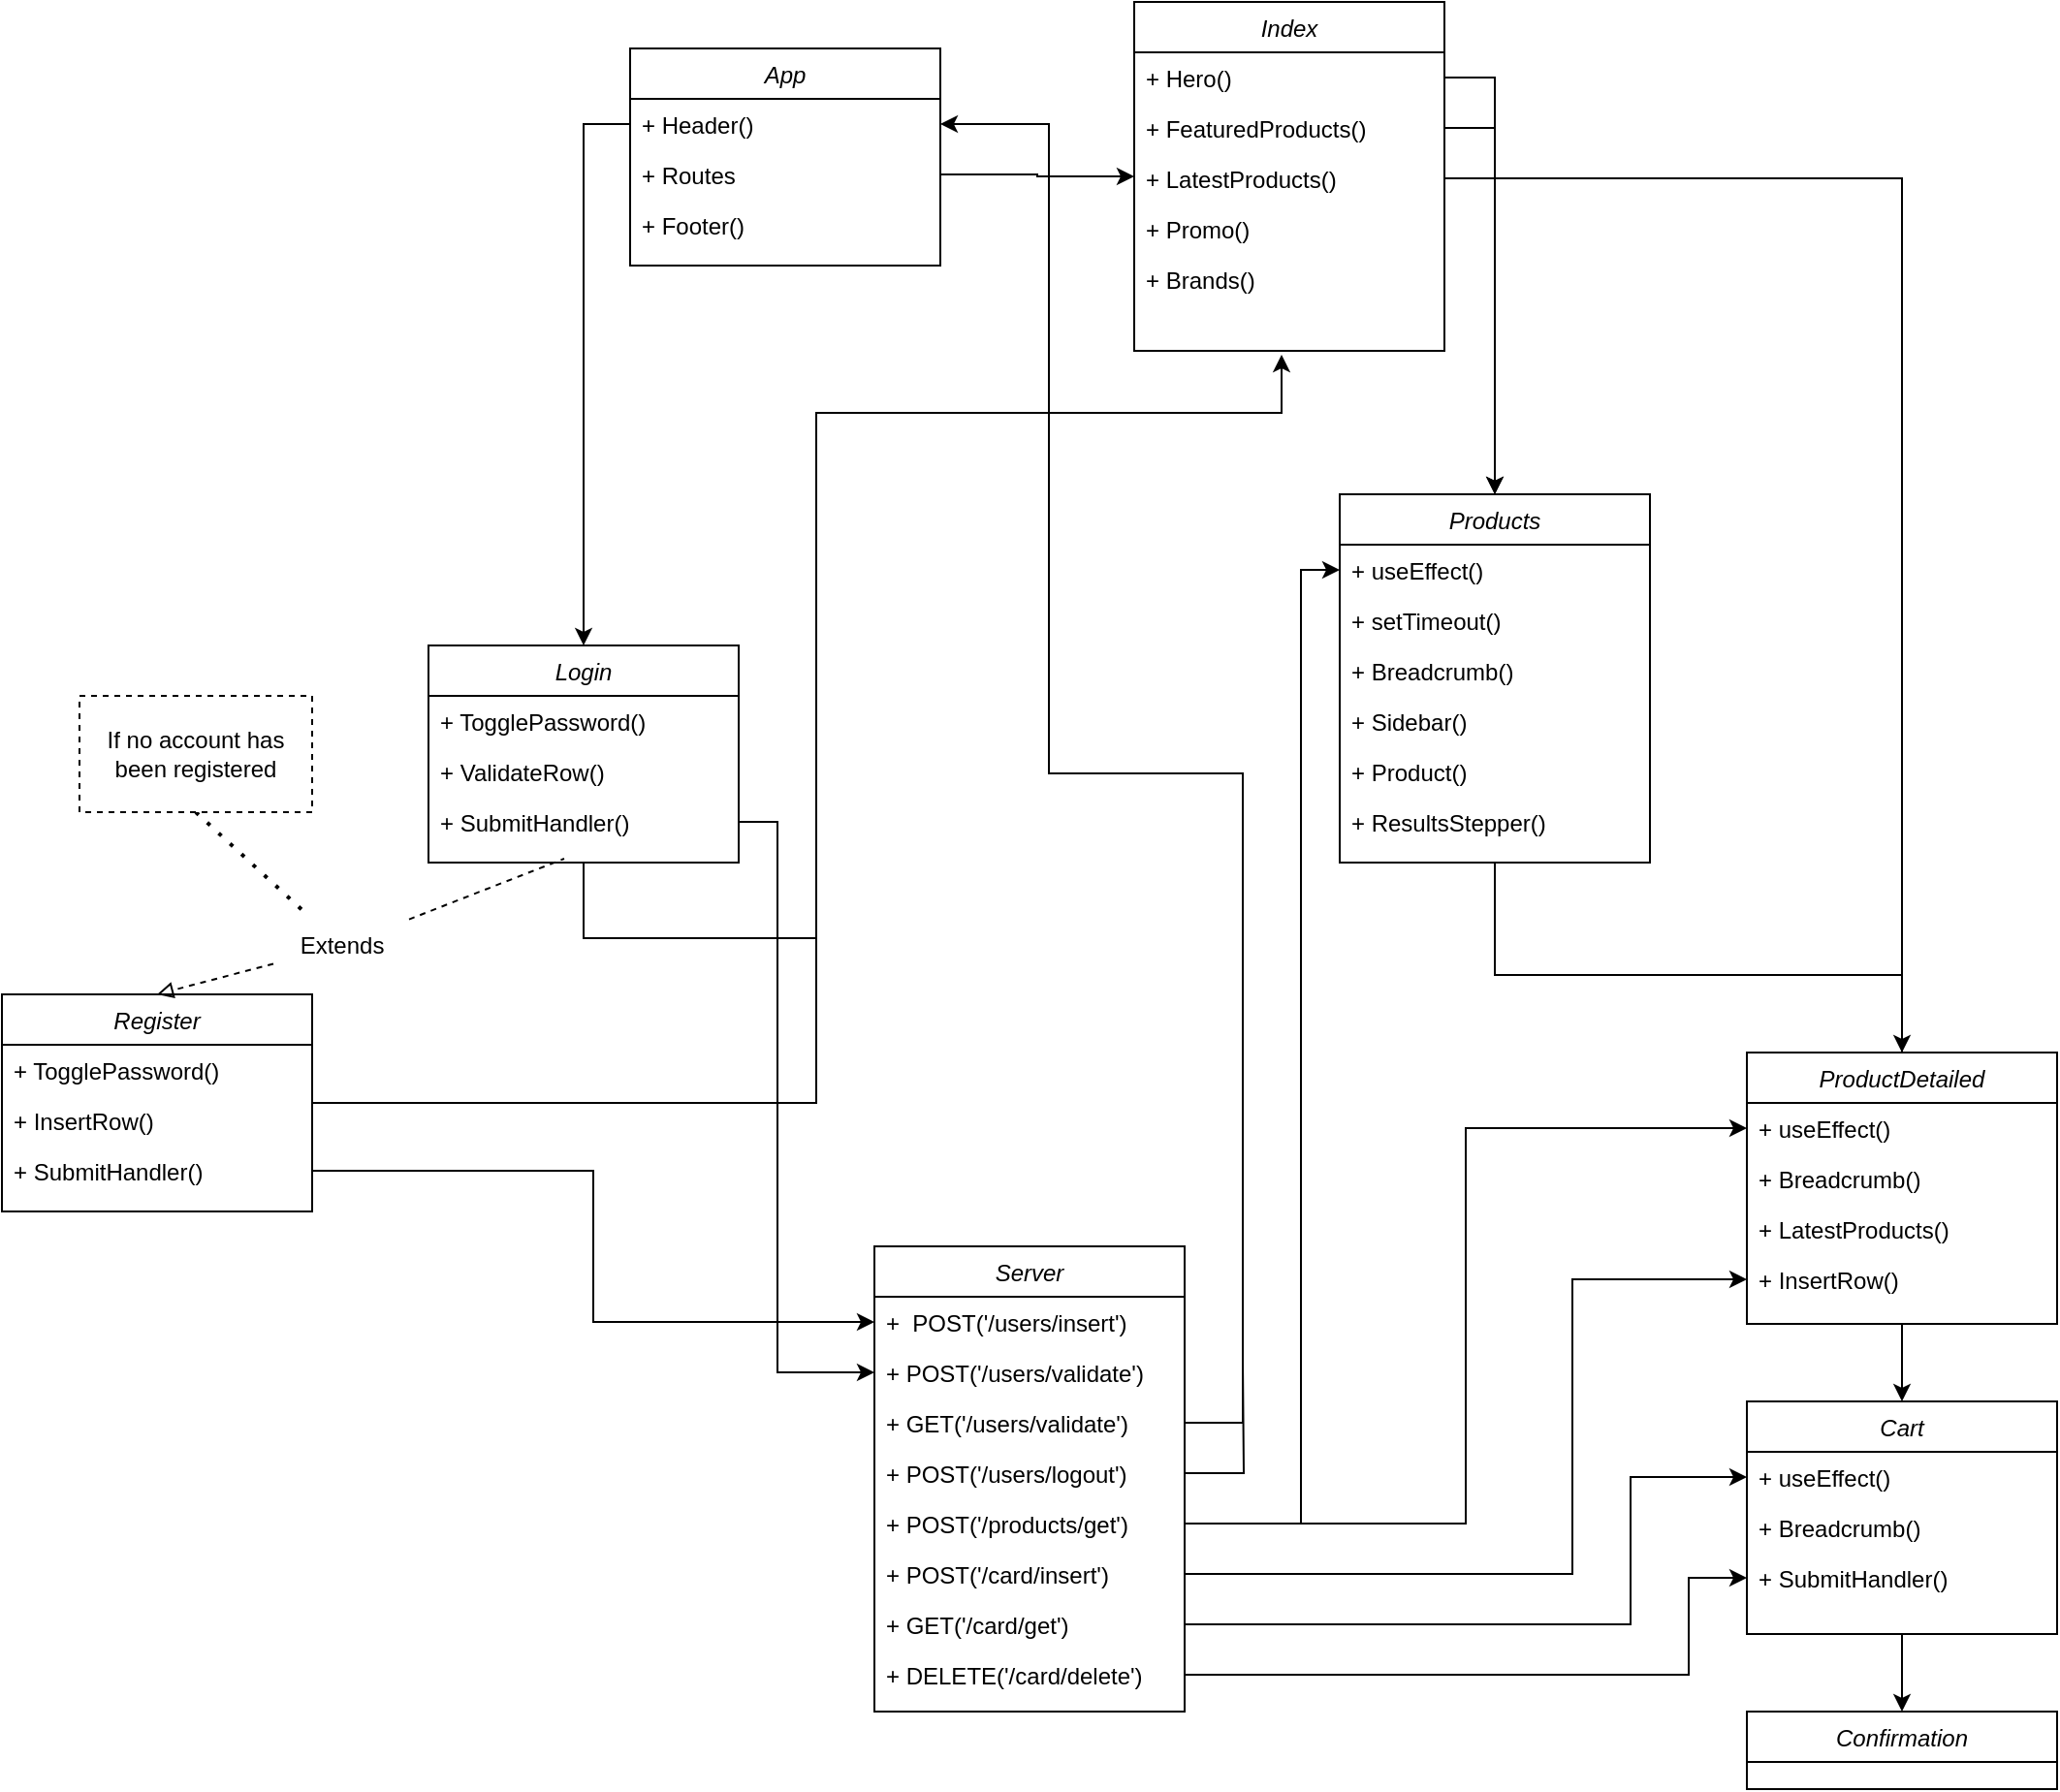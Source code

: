 <mxfile version="20.5.3" type="device"><diagram id="C5RBs43oDa-KdzZeNtuy" name="Page-1"><mxGraphModel dx="1824" dy="1051" grid="1" gridSize="10" guides="1" tooltips="1" connect="1" arrows="1" fold="1" page="1" pageScale="1" pageWidth="1654" pageHeight="1169" math="0" shadow="0"><root><mxCell id="WIyWlLk6GJQsqaUBKTNV-0"/><mxCell id="WIyWlLk6GJQsqaUBKTNV-1" parent="WIyWlLk6GJQsqaUBKTNV-0"/><mxCell id="zkfFHV4jXpPFQw0GAbJ--0" value="App" style="swimlane;fontStyle=2;align=center;verticalAlign=top;childLayout=stackLayout;horizontal=1;startSize=26;horizontalStack=0;resizeParent=1;resizeLast=0;collapsible=1;marginBottom=0;rounded=0;shadow=0;strokeWidth=1;" parent="WIyWlLk6GJQsqaUBKTNV-1" vertex="1"><mxGeometry x="374" y="42" width="160" height="112" as="geometry"><mxRectangle x="230" y="140" width="160" height="26" as="alternateBounds"/></mxGeometry></mxCell><mxCell id="zkfFHV4jXpPFQw0GAbJ--1" value="+ Header()" style="text;align=left;verticalAlign=top;spacingLeft=4;spacingRight=4;overflow=hidden;rotatable=0;points=[[0,0.5],[1,0.5]];portConstraint=eastwest;" parent="zkfFHV4jXpPFQw0GAbJ--0" vertex="1"><mxGeometry y="26" width="160" height="26" as="geometry"/></mxCell><mxCell id="zkfFHV4jXpPFQw0GAbJ--2" value="+ Routes" style="text;align=left;verticalAlign=top;spacingLeft=4;spacingRight=4;overflow=hidden;rotatable=0;points=[[0,0.5],[1,0.5]];portConstraint=eastwest;rounded=0;shadow=0;html=0;" parent="zkfFHV4jXpPFQw0GAbJ--0" vertex="1"><mxGeometry y="52" width="160" height="26" as="geometry"/></mxCell><mxCell id="zkfFHV4jXpPFQw0GAbJ--3" value="+ Footer()" style="text;align=left;verticalAlign=top;spacingLeft=4;spacingRight=4;overflow=hidden;rotatable=0;points=[[0,0.5],[1,0.5]];portConstraint=eastwest;rounded=0;shadow=0;html=0;" parent="zkfFHV4jXpPFQw0GAbJ--0" vertex="1"><mxGeometry y="78" width="160" height="26" as="geometry"/></mxCell><mxCell id="7Y92QJxZzymn6ne1pT44-0" value="Index" style="swimlane;fontStyle=2;align=center;verticalAlign=top;childLayout=stackLayout;horizontal=1;startSize=26;horizontalStack=0;resizeParent=1;resizeLast=0;collapsible=1;marginBottom=0;rounded=0;shadow=0;strokeWidth=1;" vertex="1" parent="WIyWlLk6GJQsqaUBKTNV-1"><mxGeometry x="634" y="18" width="160" height="180" as="geometry"><mxRectangle x="230" y="140" width="160" height="26" as="alternateBounds"/></mxGeometry></mxCell><mxCell id="7Y92QJxZzymn6ne1pT44-1" value="+ Hero()" style="text;align=left;verticalAlign=top;spacingLeft=4;spacingRight=4;overflow=hidden;rotatable=0;points=[[0,0.5],[1,0.5]];portConstraint=eastwest;" vertex="1" parent="7Y92QJxZzymn6ne1pT44-0"><mxGeometry y="26" width="160" height="26" as="geometry"/></mxCell><mxCell id="7Y92QJxZzymn6ne1pT44-2" value="+ FeaturedProducts()" style="text;align=left;verticalAlign=top;spacingLeft=4;spacingRight=4;overflow=hidden;rotatable=0;points=[[0,0.5],[1,0.5]];portConstraint=eastwest;rounded=0;shadow=0;html=0;" vertex="1" parent="7Y92QJxZzymn6ne1pT44-0"><mxGeometry y="52" width="160" height="26" as="geometry"/></mxCell><mxCell id="7Y92QJxZzymn6ne1pT44-3" value="+ LatestProducts()" style="text;align=left;verticalAlign=top;spacingLeft=4;spacingRight=4;overflow=hidden;rotatable=0;points=[[0,0.5],[1,0.5]];portConstraint=eastwest;rounded=0;shadow=0;html=0;" vertex="1" parent="7Y92QJxZzymn6ne1pT44-0"><mxGeometry y="78" width="160" height="26" as="geometry"/></mxCell><mxCell id="7Y92QJxZzymn6ne1pT44-30" value="+ Promo()" style="text;align=left;verticalAlign=top;spacingLeft=4;spacingRight=4;overflow=hidden;rotatable=0;points=[[0,0.5],[1,0.5]];portConstraint=eastwest;rounded=0;shadow=0;html=0;" vertex="1" parent="7Y92QJxZzymn6ne1pT44-0"><mxGeometry y="104" width="160" height="26" as="geometry"/></mxCell><mxCell id="7Y92QJxZzymn6ne1pT44-31" value="+ Brands()" style="text;align=left;verticalAlign=top;spacingLeft=4;spacingRight=4;overflow=hidden;rotatable=0;points=[[0,0.5],[1,0.5]];portConstraint=eastwest;rounded=0;shadow=0;html=0;" vertex="1" parent="7Y92QJxZzymn6ne1pT44-0"><mxGeometry y="130" width="160" height="26" as="geometry"/></mxCell><mxCell id="7Y92QJxZzymn6ne1pT44-62" style="edgeStyle=orthogonalEdgeStyle;rounded=0;orthogonalLoop=1;jettySize=auto;html=1;endArrow=none;endFill=0;" edge="1" parent="WIyWlLk6GJQsqaUBKTNV-1" source="7Y92QJxZzymn6ne1pT44-4"><mxGeometry relative="1" as="geometry"><mxPoint x="470" y="501" as="targetPoint"/><Array as="points"><mxPoint x="350" y="501"/><mxPoint x="470" y="501"/></Array></mxGeometry></mxCell><mxCell id="7Y92QJxZzymn6ne1pT44-4" value="Login" style="swimlane;fontStyle=2;align=center;verticalAlign=top;childLayout=stackLayout;horizontal=1;startSize=26;horizontalStack=0;resizeParent=1;resizeLast=0;collapsible=1;marginBottom=0;rounded=0;shadow=0;strokeWidth=1;" vertex="1" parent="WIyWlLk6GJQsqaUBKTNV-1"><mxGeometry x="270" y="350" width="160" height="112" as="geometry"><mxRectangle x="230" y="140" width="160" height="26" as="alternateBounds"/></mxGeometry></mxCell><mxCell id="7Y92QJxZzymn6ne1pT44-5" value="+ TogglePassword()" style="text;align=left;verticalAlign=top;spacingLeft=4;spacingRight=4;overflow=hidden;rotatable=0;points=[[0,0.5],[1,0.5]];portConstraint=eastwest;" vertex="1" parent="7Y92QJxZzymn6ne1pT44-4"><mxGeometry y="26" width="160" height="26" as="geometry"/></mxCell><mxCell id="7Y92QJxZzymn6ne1pT44-6" value="+ ValidateRow()" style="text;align=left;verticalAlign=top;spacingLeft=4;spacingRight=4;overflow=hidden;rotatable=0;points=[[0,0.5],[1,0.5]];portConstraint=eastwest;rounded=0;shadow=0;html=0;" vertex="1" parent="7Y92QJxZzymn6ne1pT44-4"><mxGeometry y="52" width="160" height="26" as="geometry"/></mxCell><mxCell id="7Y92QJxZzymn6ne1pT44-7" value="+ SubmitHandler()" style="text;align=left;verticalAlign=top;spacingLeft=4;spacingRight=4;overflow=hidden;rotatable=0;points=[[0,0.5],[1,0.5]];portConstraint=eastwest;rounded=0;shadow=0;html=0;" vertex="1" parent="7Y92QJxZzymn6ne1pT44-4"><mxGeometry y="78" width="160" height="26" as="geometry"/></mxCell><mxCell id="7Y92QJxZzymn6ne1pT44-52" style="edgeStyle=orthogonalEdgeStyle;rounded=0;orthogonalLoop=1;jettySize=auto;html=1;endArrow=classic;endFill=1;" edge="1" parent="WIyWlLk6GJQsqaUBKTNV-1" source="7Y92QJxZzymn6ne1pT44-8"><mxGeometry relative="1" as="geometry"><mxPoint x="710" y="200" as="targetPoint"/><Array as="points"><mxPoint x="470" y="586"/><mxPoint x="470" y="230"/><mxPoint x="710" y="230"/></Array></mxGeometry></mxCell><mxCell id="7Y92QJxZzymn6ne1pT44-8" value="Register" style="swimlane;fontStyle=2;align=center;verticalAlign=top;childLayout=stackLayout;horizontal=1;startSize=26;horizontalStack=0;resizeParent=1;resizeLast=0;collapsible=1;marginBottom=0;rounded=0;shadow=0;strokeWidth=1;" vertex="1" parent="WIyWlLk6GJQsqaUBKTNV-1"><mxGeometry x="50" y="530" width="160" height="112" as="geometry"><mxRectangle x="230" y="140" width="160" height="26" as="alternateBounds"/></mxGeometry></mxCell><mxCell id="7Y92QJxZzymn6ne1pT44-9" value="+ TogglePassword()" style="text;align=left;verticalAlign=top;spacingLeft=4;spacingRight=4;overflow=hidden;rotatable=0;points=[[0,0.5],[1,0.5]];portConstraint=eastwest;" vertex="1" parent="7Y92QJxZzymn6ne1pT44-8"><mxGeometry y="26" width="160" height="26" as="geometry"/></mxCell><mxCell id="7Y92QJxZzymn6ne1pT44-10" value="+ InsertRow()" style="text;align=left;verticalAlign=top;spacingLeft=4;spacingRight=4;overflow=hidden;rotatable=0;points=[[0,0.5],[1,0.5]];portConstraint=eastwest;rounded=0;shadow=0;html=0;" vertex="1" parent="7Y92QJxZzymn6ne1pT44-8"><mxGeometry y="52" width="160" height="26" as="geometry"/></mxCell><mxCell id="7Y92QJxZzymn6ne1pT44-11" value="+ SubmitHandler()" style="text;align=left;verticalAlign=top;spacingLeft=4;spacingRight=4;overflow=hidden;rotatable=0;points=[[0,0.5],[1,0.5]];portConstraint=eastwest;rounded=0;shadow=0;html=0;" vertex="1" parent="7Y92QJxZzymn6ne1pT44-8"><mxGeometry y="78" width="160" height="26" as="geometry"/></mxCell><mxCell id="7Y92QJxZzymn6ne1pT44-83" style="edgeStyle=orthogonalEdgeStyle;rounded=0;orthogonalLoop=1;jettySize=auto;html=1;entryX=0.5;entryY=0;entryDx=0;entryDy=0;endArrow=none;endFill=0;" edge="1" parent="WIyWlLk6GJQsqaUBKTNV-1" source="7Y92QJxZzymn6ne1pT44-12" target="7Y92QJxZzymn6ne1pT44-16"><mxGeometry relative="1" as="geometry"><Array as="points"><mxPoint x="820" y="520"/><mxPoint x="1030" y="520"/></Array></mxGeometry></mxCell><mxCell id="7Y92QJxZzymn6ne1pT44-12" value="Products" style="swimlane;fontStyle=2;align=center;verticalAlign=top;childLayout=stackLayout;horizontal=1;startSize=26;horizontalStack=0;resizeParent=1;resizeLast=0;collapsible=1;marginBottom=0;rounded=0;shadow=0;strokeWidth=1;" vertex="1" parent="WIyWlLk6GJQsqaUBKTNV-1"><mxGeometry x="740" y="272" width="160" height="190" as="geometry"><mxRectangle x="230" y="140" width="160" height="26" as="alternateBounds"/></mxGeometry></mxCell><mxCell id="7Y92QJxZzymn6ne1pT44-13" value="+ useEffect()" style="text;align=left;verticalAlign=top;spacingLeft=4;spacingRight=4;overflow=hidden;rotatable=0;points=[[0,0.5],[1,0.5]];portConstraint=eastwest;" vertex="1" parent="7Y92QJxZzymn6ne1pT44-12"><mxGeometry y="26" width="160" height="26" as="geometry"/></mxCell><mxCell id="7Y92QJxZzymn6ne1pT44-14" value="+ setTimeout()" style="text;align=left;verticalAlign=top;spacingLeft=4;spacingRight=4;overflow=hidden;rotatable=0;points=[[0,0.5],[1,0.5]];portConstraint=eastwest;rounded=0;shadow=0;html=0;" vertex="1" parent="7Y92QJxZzymn6ne1pT44-12"><mxGeometry y="52" width="160" height="26" as="geometry"/></mxCell><mxCell id="7Y92QJxZzymn6ne1pT44-15" value="+ Breadcrumb()" style="text;align=left;verticalAlign=top;spacingLeft=4;spacingRight=4;overflow=hidden;rotatable=0;points=[[0,0.5],[1,0.5]];portConstraint=eastwest;rounded=0;shadow=0;html=0;" vertex="1" parent="7Y92QJxZzymn6ne1pT44-12"><mxGeometry y="78" width="160" height="26" as="geometry"/></mxCell><mxCell id="7Y92QJxZzymn6ne1pT44-49" value="+ Sidebar()" style="text;align=left;verticalAlign=top;spacingLeft=4;spacingRight=4;overflow=hidden;rotatable=0;points=[[0,0.5],[1,0.5]];portConstraint=eastwest;rounded=0;shadow=0;html=0;" vertex="1" parent="7Y92QJxZzymn6ne1pT44-12"><mxGeometry y="104" width="160" height="26" as="geometry"/></mxCell><mxCell id="7Y92QJxZzymn6ne1pT44-50" value="+ Product()" style="text;align=left;verticalAlign=top;spacingLeft=4;spacingRight=4;overflow=hidden;rotatable=0;points=[[0,0.5],[1,0.5]];portConstraint=eastwest;rounded=0;shadow=0;html=0;" vertex="1" parent="7Y92QJxZzymn6ne1pT44-12"><mxGeometry y="130" width="160" height="26" as="geometry"/></mxCell><mxCell id="7Y92QJxZzymn6ne1pT44-51" value="+ ResultsStepper()" style="text;align=left;verticalAlign=top;spacingLeft=4;spacingRight=4;overflow=hidden;rotatable=0;points=[[0,0.5],[1,0.5]];portConstraint=eastwest;rounded=0;shadow=0;html=0;" vertex="1" parent="7Y92QJxZzymn6ne1pT44-12"><mxGeometry y="156" width="160" height="26" as="geometry"/></mxCell><mxCell id="7Y92QJxZzymn6ne1pT44-71" style="edgeStyle=orthogonalEdgeStyle;rounded=0;orthogonalLoop=1;jettySize=auto;html=1;entryX=0.5;entryY=0;entryDx=0;entryDy=0;endArrow=classic;endFill=1;" edge="1" parent="WIyWlLk6GJQsqaUBKTNV-1" source="7Y92QJxZzymn6ne1pT44-16" target="7Y92QJxZzymn6ne1pT44-63"><mxGeometry relative="1" as="geometry"/></mxCell><mxCell id="7Y92QJxZzymn6ne1pT44-16" value="ProductDetailed" style="swimlane;fontStyle=2;align=center;verticalAlign=top;childLayout=stackLayout;horizontal=1;startSize=26;horizontalStack=0;resizeParent=1;resizeLast=0;collapsible=1;marginBottom=0;rounded=0;shadow=0;strokeWidth=1;" vertex="1" parent="WIyWlLk6GJQsqaUBKTNV-1"><mxGeometry x="950" y="560" width="160" height="140" as="geometry"><mxRectangle x="230" y="140" width="160" height="26" as="alternateBounds"/></mxGeometry></mxCell><mxCell id="7Y92QJxZzymn6ne1pT44-17" value="+ useEffect()" style="text;align=left;verticalAlign=top;spacingLeft=4;spacingRight=4;overflow=hidden;rotatable=0;points=[[0,0.5],[1,0.5]];portConstraint=eastwest;" vertex="1" parent="7Y92QJxZzymn6ne1pT44-16"><mxGeometry y="26" width="160" height="26" as="geometry"/></mxCell><mxCell id="7Y92QJxZzymn6ne1pT44-18" value="+ Breadcrumb()" style="text;align=left;verticalAlign=top;spacingLeft=4;spacingRight=4;overflow=hidden;rotatable=0;points=[[0,0.5],[1,0.5]];portConstraint=eastwest;rounded=0;shadow=0;html=0;" vertex="1" parent="7Y92QJxZzymn6ne1pT44-16"><mxGeometry y="52" width="160" height="26" as="geometry"/></mxCell><mxCell id="7Y92QJxZzymn6ne1pT44-19" value="+ LatestProducts()" style="text;align=left;verticalAlign=top;spacingLeft=4;spacingRight=4;overflow=hidden;rotatable=0;points=[[0,0.5],[1,0.5]];portConstraint=eastwest;rounded=0;shadow=0;html=0;" vertex="1" parent="7Y92QJxZzymn6ne1pT44-16"><mxGeometry y="78" width="160" height="26" as="geometry"/></mxCell><mxCell id="7Y92QJxZzymn6ne1pT44-67" value="+ InsertRow()" style="text;align=left;verticalAlign=top;spacingLeft=4;spacingRight=4;overflow=hidden;rotatable=0;points=[[0,0.5],[1,0.5]];portConstraint=eastwest;rounded=0;shadow=0;html=0;" vertex="1" parent="7Y92QJxZzymn6ne1pT44-16"><mxGeometry y="104" width="160" height="26" as="geometry"/></mxCell><mxCell id="7Y92QJxZzymn6ne1pT44-32" style="edgeStyle=orthogonalEdgeStyle;rounded=0;orthogonalLoop=1;jettySize=auto;html=1;" edge="1" parent="WIyWlLk6GJQsqaUBKTNV-1" source="zkfFHV4jXpPFQw0GAbJ--2" target="7Y92QJxZzymn6ne1pT44-0"><mxGeometry relative="1" as="geometry"/></mxCell><mxCell id="7Y92QJxZzymn6ne1pT44-33" style="edgeStyle=orthogonalEdgeStyle;rounded=0;orthogonalLoop=1;jettySize=auto;html=1;entryX=0.5;entryY=0;entryDx=0;entryDy=0;" edge="1" parent="WIyWlLk6GJQsqaUBKTNV-1" source="7Y92QJxZzymn6ne1pT44-1" target="7Y92QJxZzymn6ne1pT44-12"><mxGeometry relative="1" as="geometry"/></mxCell><mxCell id="7Y92QJxZzymn6ne1pT44-34" style="edgeStyle=orthogonalEdgeStyle;rounded=0;orthogonalLoop=1;jettySize=auto;html=1;entryX=0.5;entryY=0;entryDx=0;entryDy=0;" edge="1" parent="WIyWlLk6GJQsqaUBKTNV-1" source="7Y92QJxZzymn6ne1pT44-3" target="7Y92QJxZzymn6ne1pT44-16"><mxGeometry relative="1" as="geometry"/></mxCell><mxCell id="7Y92QJxZzymn6ne1pT44-35" style="edgeStyle=orthogonalEdgeStyle;rounded=0;orthogonalLoop=1;jettySize=auto;html=1;entryX=0.5;entryY=0;entryDx=0;entryDy=0;" edge="1" parent="WIyWlLk6GJQsqaUBKTNV-1" source="7Y92QJxZzymn6ne1pT44-2" target="7Y92QJxZzymn6ne1pT44-12"><mxGeometry relative="1" as="geometry"/></mxCell><mxCell id="7Y92QJxZzymn6ne1pT44-42" style="edgeStyle=orthogonalEdgeStyle;rounded=0;orthogonalLoop=1;jettySize=auto;html=1;entryX=0.5;entryY=0;entryDx=0;entryDy=0;" edge="1" parent="WIyWlLk6GJQsqaUBKTNV-1" source="zkfFHV4jXpPFQw0GAbJ--1" target="7Y92QJxZzymn6ne1pT44-4"><mxGeometry relative="1" as="geometry"/></mxCell><mxCell id="7Y92QJxZzymn6ne1pT44-44" value="" style="endArrow=block;html=1;rounded=0;dashed=1;endFill=0;entryX=0.5;entryY=0;entryDx=0;entryDy=0;startArrow=none;" edge="1" parent="WIyWlLk6GJQsqaUBKTNV-1" source="7Y92QJxZzymn6ne1pT44-45" target="7Y92QJxZzymn6ne1pT44-8"><mxGeometry width="50" height="50" relative="1" as="geometry"><mxPoint x="390" y="530" as="sourcePoint"/><mxPoint x="450" y="580" as="targetPoint"/></mxGeometry></mxCell><mxCell id="7Y92QJxZzymn6ne1pT44-45" value="Extends" style="text;html=1;align=center;verticalAlign=middle;resizable=0;points=[];autosize=1;strokeColor=none;fillColor=none;" vertex="1" parent="WIyWlLk6GJQsqaUBKTNV-1"><mxGeometry x="190" y="490" width="70" height="30" as="geometry"/></mxCell><mxCell id="7Y92QJxZzymn6ne1pT44-46" value="" style="endArrow=none;html=1;rounded=0;dashed=1;endFill=0;" edge="1" parent="WIyWlLk6GJQsqaUBKTNV-1" source="7Y92QJxZzymn6ne1pT44-45"><mxGeometry width="50" height="50" relative="1" as="geometry"><mxPoint x="170" y="520" as="sourcePoint"/><mxPoint x="340" y="460" as="targetPoint"/></mxGeometry></mxCell><mxCell id="7Y92QJxZzymn6ne1pT44-47" value="" style="endArrow=none;dashed=1;html=1;dashPattern=1 3;strokeWidth=2;rounded=0;exitX=0.5;exitY=1;exitDx=0;exitDy=0;" edge="1" parent="WIyWlLk6GJQsqaUBKTNV-1" source="7Y92QJxZzymn6ne1pT44-48" target="7Y92QJxZzymn6ne1pT44-45"><mxGeometry width="50" height="50" relative="1" as="geometry"><mxPoint x="160" y="430" as="sourcePoint"/><mxPoint x="190" y="410" as="targetPoint"/></mxGeometry></mxCell><mxCell id="7Y92QJxZzymn6ne1pT44-48" value="If no account has been registered" style="rounded=0;whiteSpace=wrap;html=1;dashed=1;" vertex="1" parent="WIyWlLk6GJQsqaUBKTNV-1"><mxGeometry x="90" y="376" width="120" height="60" as="geometry"/></mxCell><mxCell id="7Y92QJxZzymn6ne1pT44-73" style="edgeStyle=orthogonalEdgeStyle;rounded=0;orthogonalLoop=1;jettySize=auto;html=1;entryX=0.5;entryY=0;entryDx=0;entryDy=0;endArrow=classic;endFill=1;" edge="1" parent="WIyWlLk6GJQsqaUBKTNV-1" source="7Y92QJxZzymn6ne1pT44-63" target="7Y92QJxZzymn6ne1pT44-68"><mxGeometry relative="1" as="geometry"/></mxCell><mxCell id="7Y92QJxZzymn6ne1pT44-63" value="Cart" style="swimlane;fontStyle=2;align=center;verticalAlign=top;childLayout=stackLayout;horizontal=1;startSize=26;horizontalStack=0;resizeParent=1;resizeLast=0;collapsible=1;marginBottom=0;rounded=0;shadow=0;strokeWidth=1;" vertex="1" parent="WIyWlLk6GJQsqaUBKTNV-1"><mxGeometry x="950" y="740" width="160" height="120" as="geometry"><mxRectangle x="230" y="140" width="160" height="26" as="alternateBounds"/></mxGeometry></mxCell><mxCell id="7Y92QJxZzymn6ne1pT44-64" value="+ useEffect()" style="text;align=left;verticalAlign=top;spacingLeft=4;spacingRight=4;overflow=hidden;rotatable=0;points=[[0,0.5],[1,0.5]];portConstraint=eastwest;" vertex="1" parent="7Y92QJxZzymn6ne1pT44-63"><mxGeometry y="26" width="160" height="26" as="geometry"/></mxCell><mxCell id="7Y92QJxZzymn6ne1pT44-65" value="+ Breadcrumb()" style="text;align=left;verticalAlign=top;spacingLeft=4;spacingRight=4;overflow=hidden;rotatable=0;points=[[0,0.5],[1,0.5]];portConstraint=eastwest;rounded=0;shadow=0;html=0;" vertex="1" parent="7Y92QJxZzymn6ne1pT44-63"><mxGeometry y="52" width="160" height="26" as="geometry"/></mxCell><mxCell id="7Y92QJxZzymn6ne1pT44-100" value="+ SubmitHandler()" style="text;align=left;verticalAlign=top;spacingLeft=4;spacingRight=4;overflow=hidden;rotatable=0;points=[[0,0.5],[1,0.5]];portConstraint=eastwest;rounded=0;shadow=0;html=0;" vertex="1" parent="7Y92QJxZzymn6ne1pT44-63"><mxGeometry y="78" width="160" height="26" as="geometry"/></mxCell><mxCell id="7Y92QJxZzymn6ne1pT44-68" value="Confirmation" style="swimlane;fontStyle=2;align=center;verticalAlign=top;childLayout=stackLayout;horizontal=1;startSize=26;horizontalStack=0;resizeParent=1;resizeLast=0;collapsible=1;marginBottom=0;rounded=0;shadow=0;strokeWidth=1;" vertex="1" parent="WIyWlLk6GJQsqaUBKTNV-1"><mxGeometry x="950" y="900" width="160" height="40" as="geometry"><mxRectangle x="230" y="140" width="160" height="26" as="alternateBounds"/></mxGeometry></mxCell><mxCell id="7Y92QJxZzymn6ne1pT44-84" value="Server" style="swimlane;fontStyle=2;align=center;verticalAlign=top;childLayout=stackLayout;horizontal=1;startSize=26;horizontalStack=0;resizeParent=1;resizeLast=0;collapsible=1;marginBottom=0;rounded=0;shadow=0;strokeWidth=1;" vertex="1" parent="WIyWlLk6GJQsqaUBKTNV-1"><mxGeometry x="500" y="660" width="160" height="240" as="geometry"><mxRectangle x="230" y="140" width="160" height="26" as="alternateBounds"/></mxGeometry></mxCell><mxCell id="7Y92QJxZzymn6ne1pT44-85" value="+  POST('/users/insert')" style="text;align=left;verticalAlign=top;spacingLeft=4;spacingRight=4;overflow=hidden;rotatable=0;points=[[0,0.5],[1,0.5]];portConstraint=eastwest;" vertex="1" parent="7Y92QJxZzymn6ne1pT44-84"><mxGeometry y="26" width="160" height="26" as="geometry"/></mxCell><mxCell id="7Y92QJxZzymn6ne1pT44-86" value="+ POST('/users/validate')" style="text;align=left;verticalAlign=top;spacingLeft=4;spacingRight=4;overflow=hidden;rotatable=0;points=[[0,0.5],[1,0.5]];portConstraint=eastwest;rounded=0;shadow=0;html=0;" vertex="1" parent="7Y92QJxZzymn6ne1pT44-84"><mxGeometry y="52" width="160" height="26" as="geometry"/></mxCell><mxCell id="7Y92QJxZzymn6ne1pT44-87" value="+ GET('/users/validate')" style="text;align=left;verticalAlign=top;spacingLeft=4;spacingRight=4;overflow=hidden;rotatable=0;points=[[0,0.5],[1,0.5]];portConstraint=eastwest;rounded=0;shadow=0;html=0;" vertex="1" parent="7Y92QJxZzymn6ne1pT44-84"><mxGeometry y="78" width="160" height="26" as="geometry"/></mxCell><mxCell id="7Y92QJxZzymn6ne1pT44-88" value="+ POST('/users/logout')" style="text;align=left;verticalAlign=top;spacingLeft=4;spacingRight=4;overflow=hidden;rotatable=0;points=[[0,0.5],[1,0.5]];portConstraint=eastwest;rounded=0;shadow=0;html=0;" vertex="1" parent="7Y92QJxZzymn6ne1pT44-84"><mxGeometry y="104" width="160" height="26" as="geometry"/></mxCell><mxCell id="7Y92QJxZzymn6ne1pT44-89" value="+ POST('/products/get')" style="text;align=left;verticalAlign=top;spacingLeft=4;spacingRight=4;overflow=hidden;rotatable=0;points=[[0,0.5],[1,0.5]];portConstraint=eastwest;rounded=0;shadow=0;html=0;" vertex="1" parent="7Y92QJxZzymn6ne1pT44-84"><mxGeometry y="130" width="160" height="26" as="geometry"/></mxCell><mxCell id="7Y92QJxZzymn6ne1pT44-90" value="+ POST('/card/insert')" style="text;align=left;verticalAlign=top;spacingLeft=4;spacingRight=4;overflow=hidden;rotatable=0;points=[[0,0.5],[1,0.5]];portConstraint=eastwest;rounded=0;shadow=0;html=0;" vertex="1" parent="7Y92QJxZzymn6ne1pT44-84"><mxGeometry y="156" width="160" height="26" as="geometry"/></mxCell><mxCell id="7Y92QJxZzymn6ne1pT44-101" value="+ GET('/card/get')" style="text;align=left;verticalAlign=top;spacingLeft=4;spacingRight=4;overflow=hidden;rotatable=0;points=[[0,0.5],[1,0.5]];portConstraint=eastwest;rounded=0;shadow=0;html=0;" vertex="1" parent="7Y92QJxZzymn6ne1pT44-84"><mxGeometry y="182" width="160" height="26" as="geometry"/></mxCell><mxCell id="7Y92QJxZzymn6ne1pT44-102" value="+ DELETE('/card/delete')" style="text;align=left;verticalAlign=top;spacingLeft=4;spacingRight=4;overflow=hidden;rotatable=0;points=[[0,0.5],[1,0.5]];portConstraint=eastwest;rounded=0;shadow=0;html=0;" vertex="1" parent="7Y92QJxZzymn6ne1pT44-84"><mxGeometry y="208" width="160" height="26" as="geometry"/></mxCell><mxCell id="7Y92QJxZzymn6ne1pT44-91" style="edgeStyle=orthogonalEdgeStyle;rounded=0;orthogonalLoop=1;jettySize=auto;html=1;entryX=0;entryY=0.5;entryDx=0;entryDy=0;endArrow=classic;endFill=1;" edge="1" parent="WIyWlLk6GJQsqaUBKTNV-1" source="7Y92QJxZzymn6ne1pT44-11" target="7Y92QJxZzymn6ne1pT44-85"><mxGeometry relative="1" as="geometry"/></mxCell><mxCell id="7Y92QJxZzymn6ne1pT44-92" style="edgeStyle=orthogonalEdgeStyle;rounded=0;orthogonalLoop=1;jettySize=auto;html=1;entryX=0;entryY=0.5;entryDx=0;entryDy=0;endArrow=classic;endFill=1;" edge="1" parent="WIyWlLk6GJQsqaUBKTNV-1" source="7Y92QJxZzymn6ne1pT44-7" target="7Y92QJxZzymn6ne1pT44-86"><mxGeometry relative="1" as="geometry"><Array as="points"><mxPoint x="450" y="441"/><mxPoint x="450" y="725"/></Array></mxGeometry></mxCell><mxCell id="7Y92QJxZzymn6ne1pT44-94" style="edgeStyle=orthogonalEdgeStyle;rounded=0;orthogonalLoop=1;jettySize=auto;html=1;endArrow=classic;endFill=1;entryX=1;entryY=0.5;entryDx=0;entryDy=0;" edge="1" parent="WIyWlLk6GJQsqaUBKTNV-1" source="7Y92QJxZzymn6ne1pT44-87" target="zkfFHV4jXpPFQw0GAbJ--1"><mxGeometry relative="1" as="geometry"><mxPoint x="580" y="90" as="targetPoint"/><Array as="points"><mxPoint x="690" y="751"/><mxPoint x="690" y="416"/><mxPoint x="590" y="416"/><mxPoint x="590" y="81"/></Array></mxGeometry></mxCell><mxCell id="7Y92QJxZzymn6ne1pT44-96" style="edgeStyle=orthogonalEdgeStyle;rounded=0;orthogonalLoop=1;jettySize=auto;html=1;endArrow=none;endFill=0;" edge="1" parent="WIyWlLk6GJQsqaUBKTNV-1" source="7Y92QJxZzymn6ne1pT44-88"><mxGeometry relative="1" as="geometry"><mxPoint x="690" y="720" as="targetPoint"/></mxGeometry></mxCell><mxCell id="7Y92QJxZzymn6ne1pT44-97" style="edgeStyle=orthogonalEdgeStyle;rounded=0;orthogonalLoop=1;jettySize=auto;html=1;entryX=0;entryY=0.5;entryDx=0;entryDy=0;endArrow=classic;endFill=1;" edge="1" parent="WIyWlLk6GJQsqaUBKTNV-1" source="7Y92QJxZzymn6ne1pT44-89" target="7Y92QJxZzymn6ne1pT44-17"><mxGeometry relative="1" as="geometry"/></mxCell><mxCell id="7Y92QJxZzymn6ne1pT44-98" style="edgeStyle=orthogonalEdgeStyle;rounded=0;orthogonalLoop=1;jettySize=auto;html=1;entryX=0;entryY=0.5;entryDx=0;entryDy=0;endArrow=classic;endFill=1;" edge="1" parent="WIyWlLk6GJQsqaUBKTNV-1" source="7Y92QJxZzymn6ne1pT44-89" target="7Y92QJxZzymn6ne1pT44-13"><mxGeometry relative="1" as="geometry"><Array as="points"><mxPoint x="720" y="803"/><mxPoint x="720" y="311"/></Array></mxGeometry></mxCell><mxCell id="7Y92QJxZzymn6ne1pT44-99" style="edgeStyle=orthogonalEdgeStyle;rounded=0;orthogonalLoop=1;jettySize=auto;html=1;endArrow=classic;endFill=1;" edge="1" parent="WIyWlLk6GJQsqaUBKTNV-1" source="7Y92QJxZzymn6ne1pT44-90" target="7Y92QJxZzymn6ne1pT44-67"><mxGeometry relative="1" as="geometry"><mxPoint x="860" y="677" as="targetPoint"/><Array as="points"><mxPoint x="860" y="829"/><mxPoint x="860" y="677"/></Array></mxGeometry></mxCell><mxCell id="7Y92QJxZzymn6ne1pT44-103" style="edgeStyle=orthogonalEdgeStyle;rounded=0;orthogonalLoop=1;jettySize=auto;html=1;entryX=0;entryY=0.5;entryDx=0;entryDy=0;endArrow=classic;endFill=1;" edge="1" parent="WIyWlLk6GJQsqaUBKTNV-1" source="7Y92QJxZzymn6ne1pT44-101" target="7Y92QJxZzymn6ne1pT44-64"><mxGeometry relative="1" as="geometry"><Array as="points"><mxPoint x="890" y="855"/><mxPoint x="890" y="779"/></Array></mxGeometry></mxCell><mxCell id="7Y92QJxZzymn6ne1pT44-105" style="edgeStyle=orthogonalEdgeStyle;rounded=0;orthogonalLoop=1;jettySize=auto;html=1;endArrow=classic;endFill=1;entryX=0;entryY=0.5;entryDx=0;entryDy=0;" edge="1" parent="WIyWlLk6GJQsqaUBKTNV-1" source="7Y92QJxZzymn6ne1pT44-102" target="7Y92QJxZzymn6ne1pT44-100"><mxGeometry relative="1" as="geometry"><mxPoint x="860" y="881.0" as="targetPoint"/><Array as="points"><mxPoint x="920" y="881"/><mxPoint x="920" y="831"/></Array></mxGeometry></mxCell></root></mxGraphModel></diagram></mxfile>